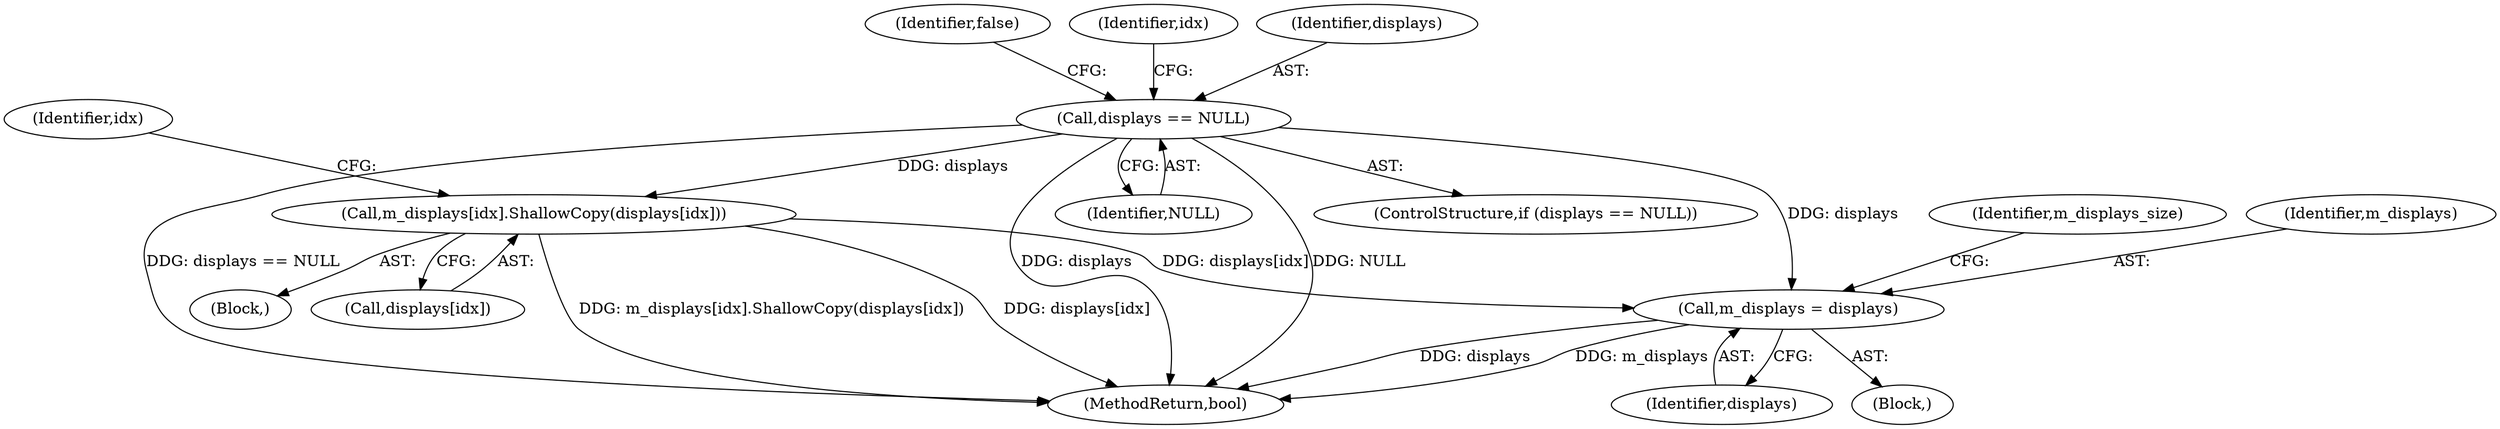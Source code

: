 digraph "1_Android_04839626ed859623901ebd3a5fd483982186b59d_37@array" {
"1000142" [label="(Call,m_displays[idx].ShallowCopy(displays[idx]))"];
"1000126" [label="(Call,displays == NULL)"];
"1000148" [label="(Call,m_displays = displays)"];
"1000156" [label="(MethodReturn,bool)"];
"1000150" [label="(Identifier,displays)"];
"1000130" [label="(Identifier,false)"];
"1000134" [label="(Identifier,idx)"];
"1000152" [label="(Identifier,m_displays_size)"];
"1000142" [label="(Call,m_displays[idx].ShallowCopy(displays[idx]))"];
"1000148" [label="(Call,m_displays = displays)"];
"1000127" [label="(Identifier,displays)"];
"1000128" [label="(Identifier,NULL)"];
"1000143" [label="(Call,displays[idx])"];
"1000125" [label="(ControlStructure,if (displays == NULL))"];
"1000149" [label="(Identifier,m_displays)"];
"1000102" [label="(Block,)"];
"1000141" [label="(Block,)"];
"1000126" [label="(Call,displays == NULL)"];
"1000140" [label="(Identifier,idx)"];
"1000142" -> "1000141"  [label="AST: "];
"1000142" -> "1000143"  [label="CFG: "];
"1000143" -> "1000142"  [label="AST: "];
"1000140" -> "1000142"  [label="CFG: "];
"1000142" -> "1000156"  [label="DDG: m_displays[idx].ShallowCopy(displays[idx])"];
"1000142" -> "1000156"  [label="DDG: displays[idx]"];
"1000126" -> "1000142"  [label="DDG: displays"];
"1000142" -> "1000148"  [label="DDG: displays[idx]"];
"1000126" -> "1000125"  [label="AST: "];
"1000126" -> "1000128"  [label="CFG: "];
"1000127" -> "1000126"  [label="AST: "];
"1000128" -> "1000126"  [label="AST: "];
"1000130" -> "1000126"  [label="CFG: "];
"1000134" -> "1000126"  [label="CFG: "];
"1000126" -> "1000156"  [label="DDG: displays == NULL"];
"1000126" -> "1000156"  [label="DDG: displays"];
"1000126" -> "1000156"  [label="DDG: NULL"];
"1000126" -> "1000148"  [label="DDG: displays"];
"1000148" -> "1000102"  [label="AST: "];
"1000148" -> "1000150"  [label="CFG: "];
"1000149" -> "1000148"  [label="AST: "];
"1000150" -> "1000148"  [label="AST: "];
"1000152" -> "1000148"  [label="CFG: "];
"1000148" -> "1000156"  [label="DDG: displays"];
"1000148" -> "1000156"  [label="DDG: m_displays"];
}
